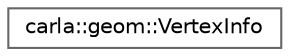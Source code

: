 digraph "类继承关系图"
{
 // INTERACTIVE_SVG=YES
 // LATEX_PDF_SIZE
  bgcolor="transparent";
  edge [fontname=Helvetica,fontsize=10,labelfontname=Helvetica,labelfontsize=10];
  node [fontname=Helvetica,fontsize=10,shape=box,height=0.2,width=0.4];
  rankdir="LR";
  Node0 [id="Node000000",label="carla::geom::VertexInfo",height=0.2,width=0.4,color="grey40", fillcolor="white", style="filled",URL="$de/d74/structcarla_1_1geom_1_1VertexInfo.html",tooltip=" "];
}
